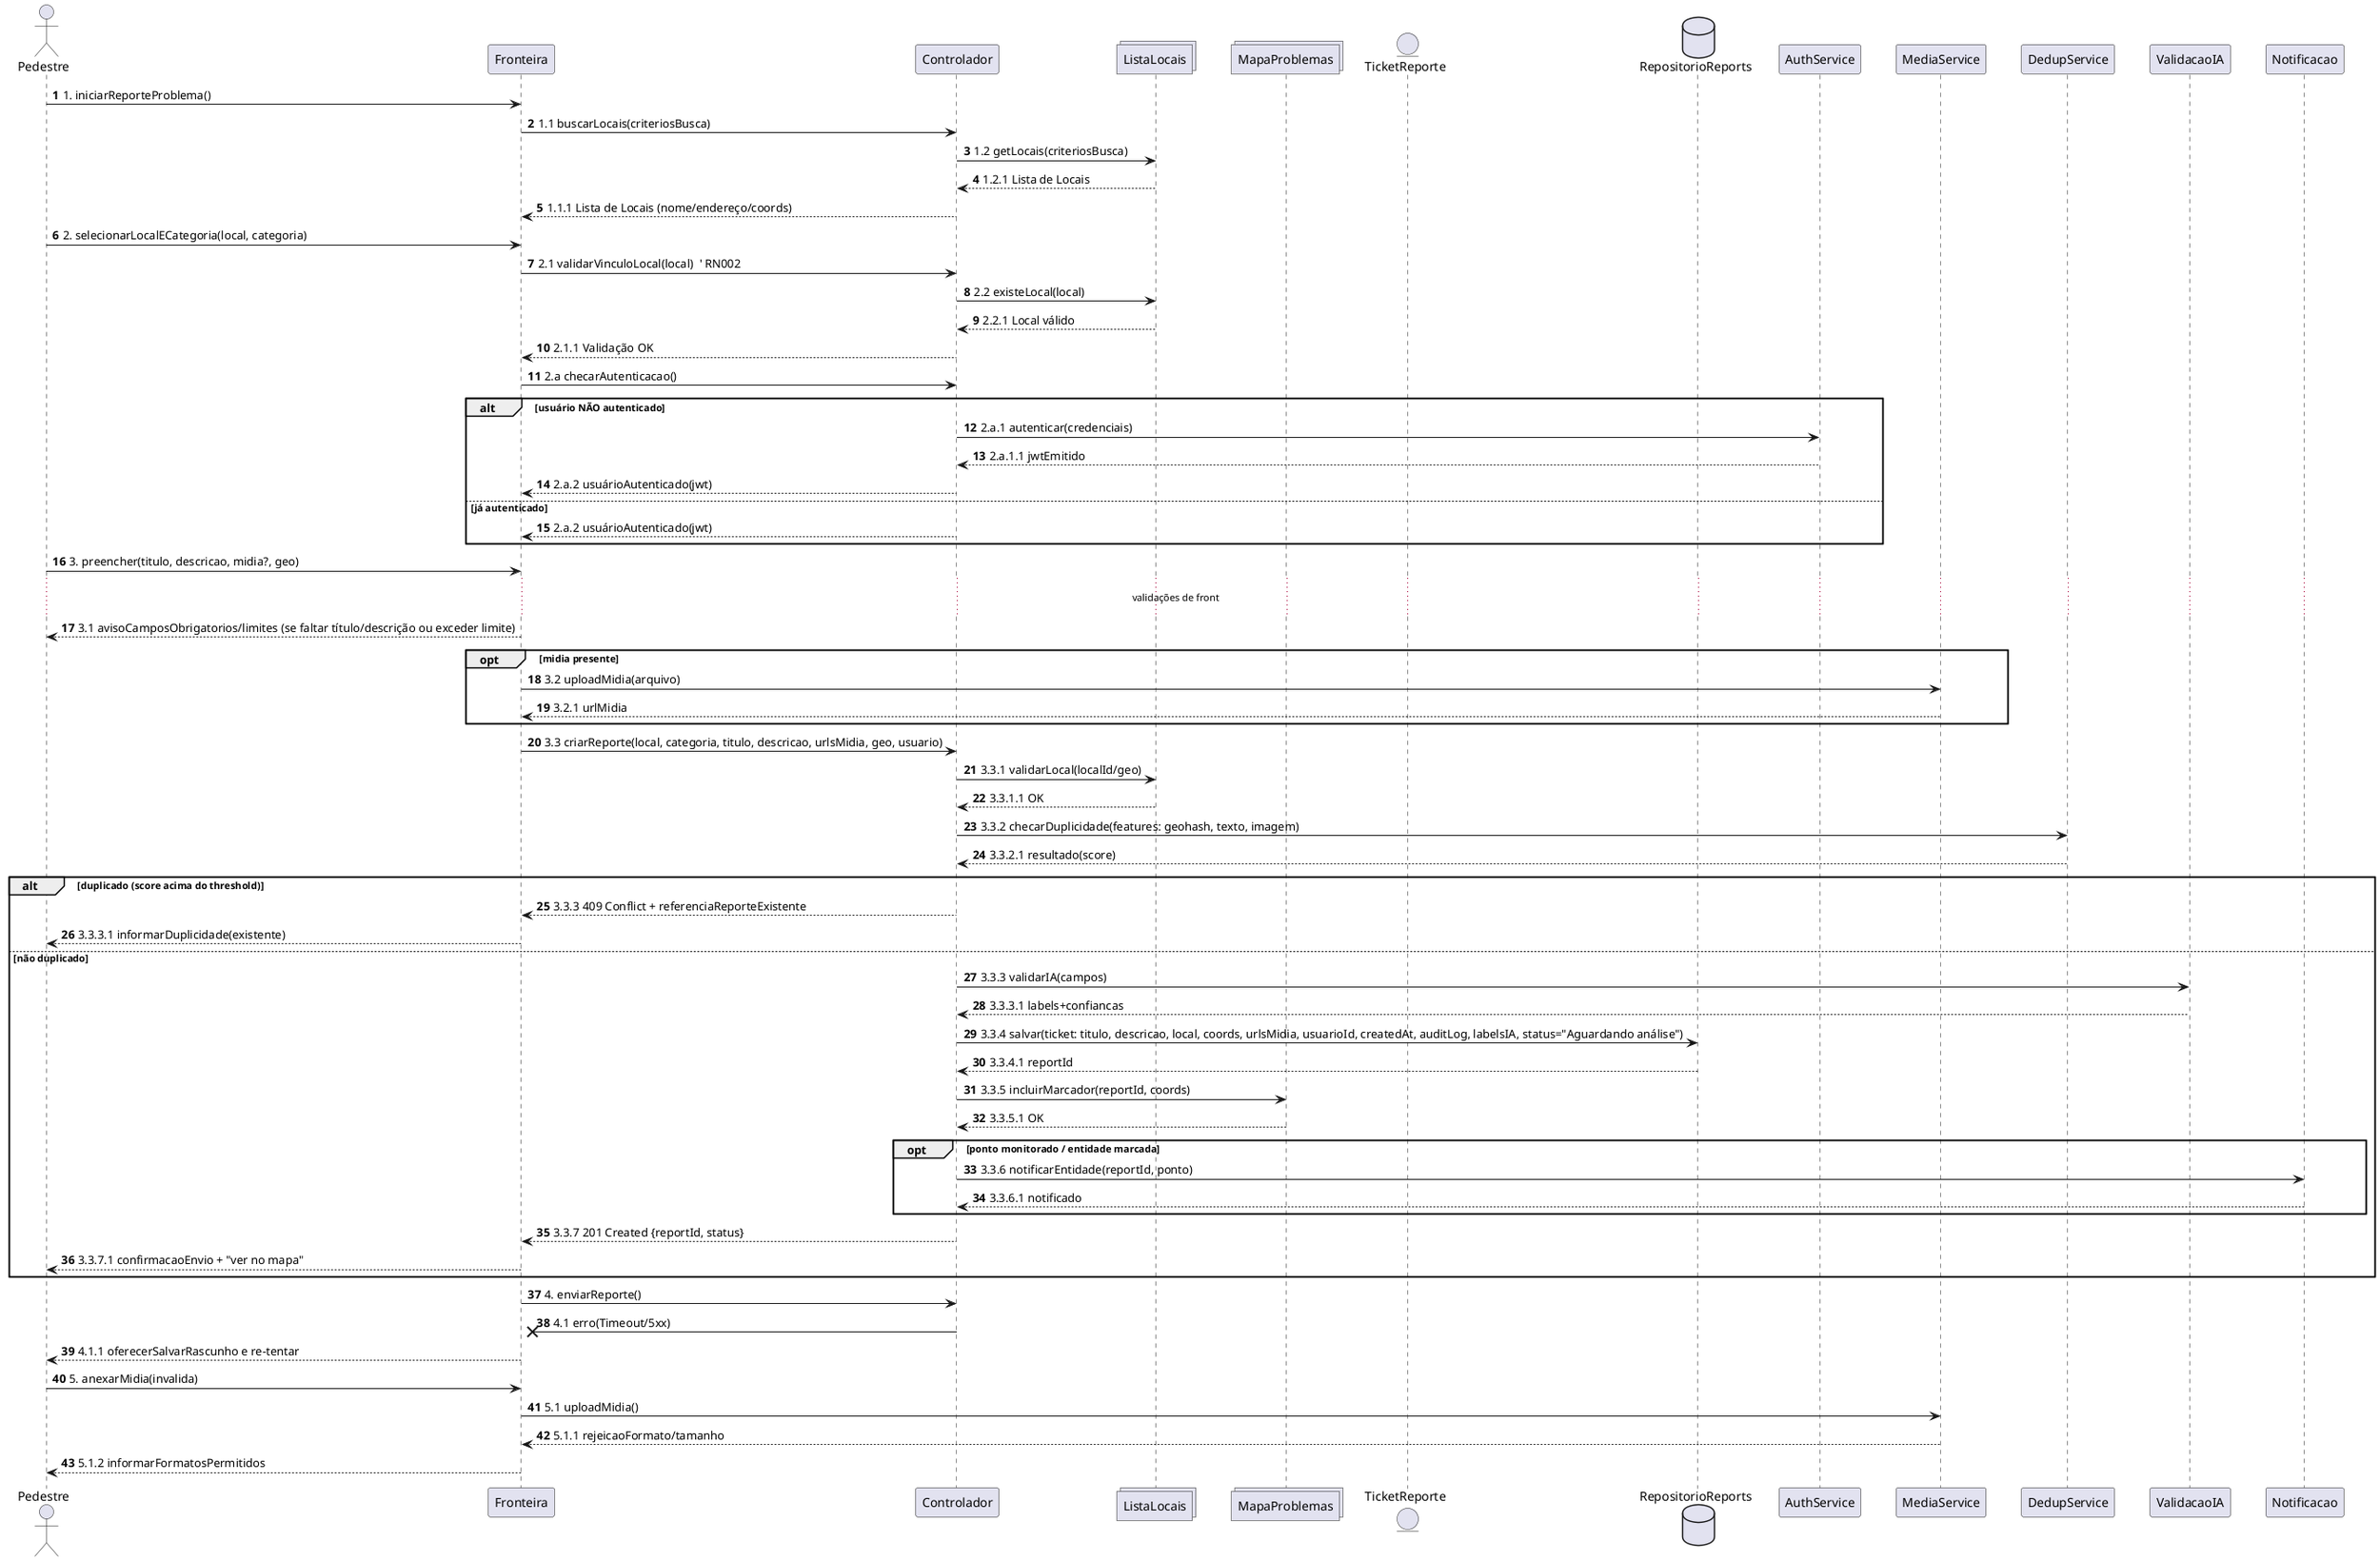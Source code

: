 @startuml
' UC001 – Reportar Problema (seguindo padrão do diagrama de Atualizar Status)
autonumber
skinparam ParticipantPadding 15
skinparam BoxPadding 10
skinparam Shadowing false

actor Pedestre
participant Fronteira
participant Controlador

' Camada de domínio/infra como lifelines separadas (mesmo padrão do seu diagrama)
collections ListaLocais
collections MapaProblemas
entity      TicketReporte
database    RepositorioReports
participant AuthService
participant MediaService
participant DedupService
participant ValidacaoIA
participant Notificacao

' 1) Descoberta/seleção do local (RN002)
Pedestre -> Fronteira : 1. iniciarReporteProblema()
Fronteira -> Controlador : 1.1 buscarLocais(criteriosBusca)
Controlador -> ListaLocais : 1.2 getLocais(criteriosBusca)
ListaLocais --> Controlador : 1.2.1 Lista de Locais
Controlador --> Fronteira : 1.1.1 Lista de Locais (nome/endereço/coords)

' 2) Seleção de local e categoria
Pedestre -> Fronteira : 2. selecionarLocalECategoria(local, categoria)
Fronteira -> Controlador : 2.1 validarVinculoLocal(local)  ' RN002
Controlador -> ListaLocais : 2.2 existeLocal(local)
ListaLocais --> Controlador : 2.2.1 Local válido
Controlador --> Fronteira : 2.1.1 Validação OK

' 2.a) Autenticação quando necessário (UC004) – RN001
Fronteira -> Controlador : 2.a checarAutenticacao()
alt usuário NÃO autenticado
  Controlador -> AuthService : 2.a.1 autenticar(credenciais)
  AuthService --> Controlador : 2.a.1.1 jwtEmitido
  Controlador --> Fronteira : 2.a.2 usuárioAutenticado(jwt)
else já autenticado
  Controlador --> Fronteira : 2.a.2 usuárioAutenticado(jwt)
end

' 3) Preenchimento de dados (RN003, RN006) e mídia opcional (RN005)
Pedestre -> Fronteira : 3. preencher(titulo, descricao, midia?, geo)
... validações de front ...
Fronteira --> Pedestre : 3.1 avisoCamposObrigatorios/limites (se faltar título/descrição ou exceder limite)

' 3.2) Upload de mídia (opcional)
opt midia presente
  Fronteira -> MediaService : 3.2 uploadMidia(arquivo)
  MediaService --> Fronteira : 3.2.1 urlMidia
end

' 3.3) Criação do reporte
Fronteira -> Controlador : 3.3 criarReporte(local, categoria, titulo, descricao, urlsMidia, geo, usuario)

' 3.3.1) Revalida local (RN002)
Controlador -> ListaLocais : 3.3.1 validarLocal(localId/geo)
ListaLocais --> Controlador : 3.3.1.1 OK

' 3.3.2) Duplicidade (RF05)
Controlador -> DedupService : 3.3.2 checarDuplicidade(features: geohash, texto, imagem)
DedupService --> Controlador : 3.3.2.1 resultado(score)

alt duplicado (score acima do threshold)
  Controlador --> Fronteira : 3.3.3 409 Conflict + referenciaReporteExistente
  Fronteira --> Pedestre : 3.3.3.1 informarDuplicidade(existente)
else não duplicado
  ' 3.3.3) Validação/rotulagem por IA (RF06)
  Controlador -> ValidacaoIA : 3.3.3 validarIA(campos)
  ValidacaoIA --> Controlador : 3.3.3.1 labels+confiancas

  ' 3.3.4) Persistência com auditoria (RN004)
  Controlador -> RepositorioReports : 3.3.4 salvar(ticket: titulo, descricao, local, coords, urlsMidia, usuarioId, createdAt, auditLog, labelsIA, status="Aguardando análise")
  RepositorioReports --> Controlador : 3.3.4.1 reportId

  ' 3.3.5) Atualizar mapa
  Controlador -> MapaProblemas : 3.3.5 incluirMarcador(reportId, coords)
  MapaProblemas --> Controlador : 3.3.5.1 OK

  ' 3.3.6) Notificação (UC005 – extensão, se entidade marcada)
  opt ponto monitorado / entidade marcada
    Controlador -> Notificacao : 3.3.6 notificarEntidade(reportId, ponto)
    Notificacao --> Controlador : 3.3.6.1 notificado
  end

  ' 3.3.7) Retorno para a fronteira
  Controlador --> Fronteira : 3.3.7 201 Created {reportId, status}
  Fronteira --> Pedestre : 3.3.7.1 confirmacaoEnvio + "ver no mapa"
end

' --- Exceções principais coerentes com o padrão ---
' Falha de rede/5xx ao criar
Fronteira -> Controlador : 4. enviarReporte()
Controlador -x Fronteira : 4.1 erro(Timeout/5xx)
Fronteira --> Pedestre : 4.1.1 oferecerSalvarRascunho e re-tentar

' Mídia inválida
Pedestre -> Fronteira : 5. anexarMidia(invalida)
Fronteira -> MediaService : 5.1 uploadMidia()
MediaService --> Fronteira : 5.1.1 rejeicaoFormato/tamanho
Fronteira --> Pedestre : 5.1.2 informarFormatosPermitidos
@enduml
